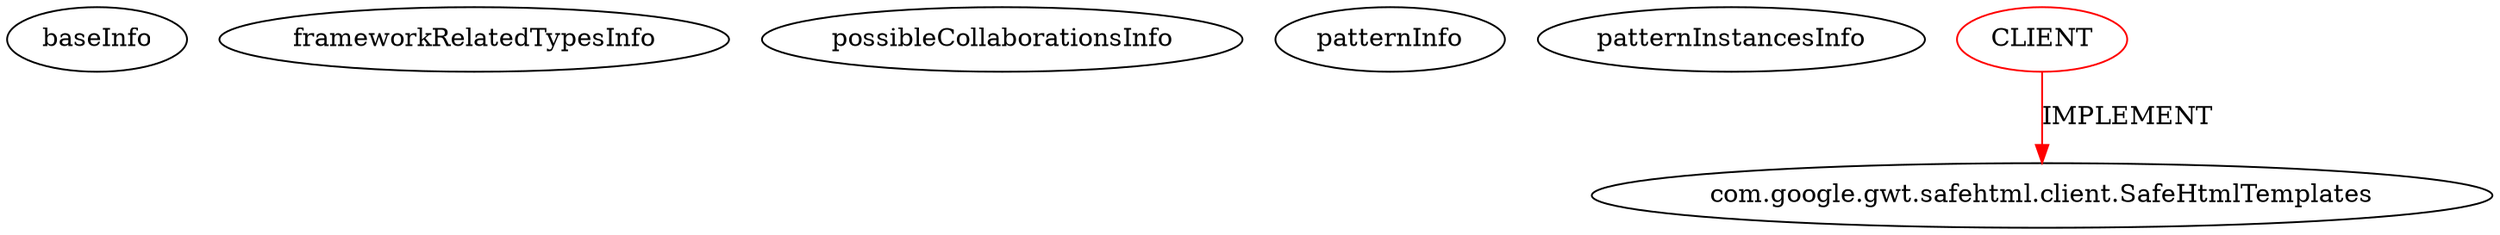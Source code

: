 digraph {
baseInfo[graphId=1480,category="pattern",isAnonymous=false,possibleRelation=false]
frameworkRelatedTypesInfo[0="com.google.gwt.safehtml.client.SafeHtmlTemplates"]
possibleCollaborationsInfo[]
patternInfo[frequency=3.0,patternRootClient=0]
patternInstancesInfo[0="jDramaix-SlidingPuzzle~/jDramaix-SlidingPuzzle/SlidingPuzzle-master/src/be/dramaix/ai/slidingpuzzle/client/ConfigPanel.java~Templates~3108",1="mrsmastara-home~/mrsmastara-home/home-master/youtube/src/main/java/com/youtube/play/client/local/KitchenSink.java~KitchenSinkTemplates~4061",2="rjdkolb-jozijug_phonegapdemo~/rjdkolb-jozijug_phonegapdemo/jozijug_phonegapdemo-master/src/main/java/org/openrap/jozijug/mgwtphonegap/client/BasicCell.java~Template~4364"]
1[label="com.google.gwt.safehtml.client.SafeHtmlTemplates",vertexType="FRAMEWORK_INTERFACE_TYPE",isFrameworkType=false]
0[label="CLIENT",vertexType="ROOT_CLIENT_CLASS_DECLARATION",isFrameworkType=false,color=red]
0->1[label="IMPLEMENT",color=red]
}
